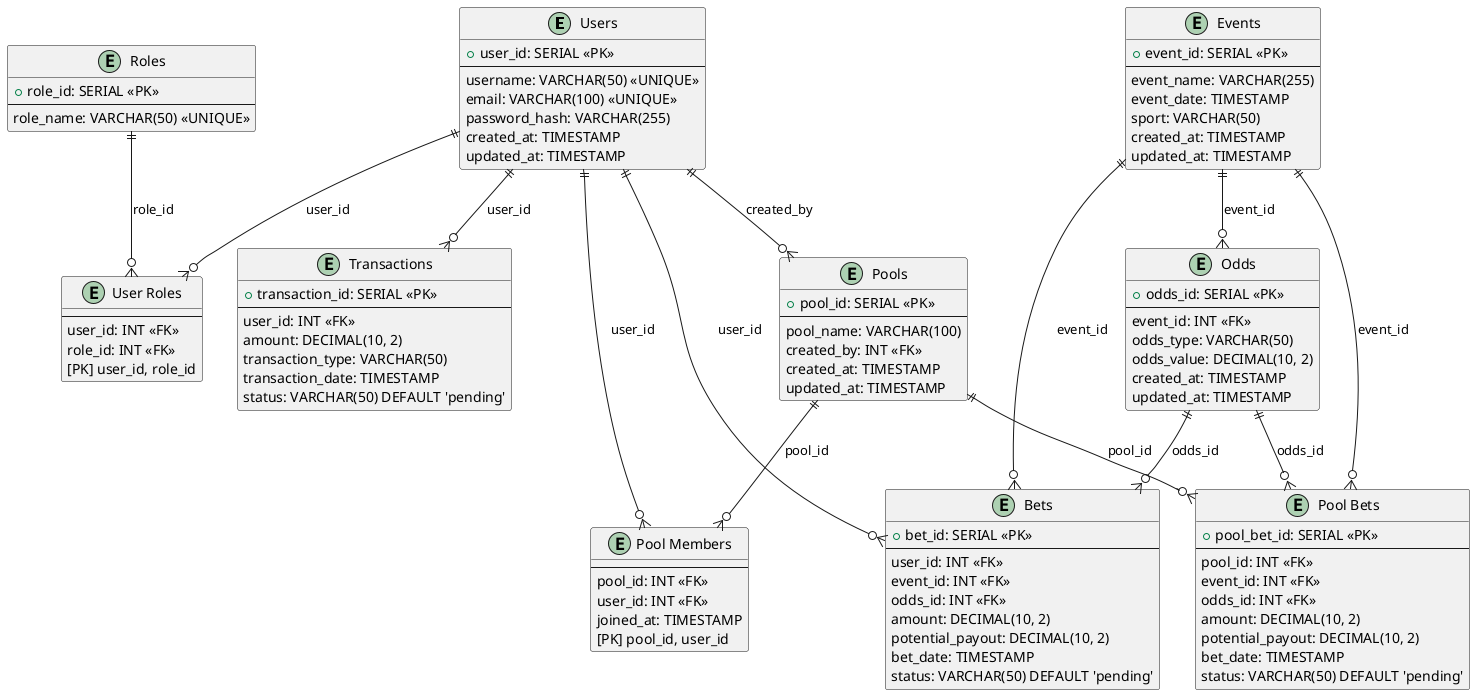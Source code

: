 @startuml

entity "Users" as users {
  + user_id: SERIAL <<PK>>
  --
  username: VARCHAR(50) <<UNIQUE>>
  email: VARCHAR(100) <<UNIQUE>>
  password_hash: VARCHAR(255)
  created_at: TIMESTAMP
  updated_at: TIMESTAMP
}

entity "Roles" as roles {
  + role_id: SERIAL <<PK>>
  --
  role_name: VARCHAR(50) <<UNIQUE>>
}

entity "User Roles" as user_roles {
  --
  user_id: INT <<FK>>
  role_id: INT <<FK>>
  [PK] user_id, role_id
}

entity "Transactions" as transactions {
  + transaction_id: SERIAL <<PK>>
  --
  user_id: INT <<FK>>
  amount: DECIMAL(10, 2)
  transaction_type: VARCHAR(50)
  transaction_date: TIMESTAMP
  status: VARCHAR(50) DEFAULT 'pending'
}

entity "Events" as events {
  + event_id: SERIAL <<PK>>
  --
  event_name: VARCHAR(255)
  event_date: TIMESTAMP
  sport: VARCHAR(50)
  created_at: TIMESTAMP
  updated_at: TIMESTAMP
}

entity "Odds" as odds {
  + odds_id: SERIAL <<PK>>
  --
  event_id: INT <<FK>>
  odds_type: VARCHAR(50)
  odds_value: DECIMAL(10, 2)
  created_at: TIMESTAMP
  updated_at: TIMESTAMP
}

entity "Bets" as bets {
  + bet_id: SERIAL <<PK>>
  --
  user_id: INT <<FK>>
  event_id: INT <<FK>>
  odds_id: INT <<FK>>
  amount: DECIMAL(10, 2)
  potential_payout: DECIMAL(10, 2)
  bet_date: TIMESTAMP
  status: VARCHAR(50) DEFAULT 'pending'
}

entity "Pools" as pools {
  + pool_id: SERIAL <<PK>>
  --
  pool_name: VARCHAR(100)
  created_by: INT <<FK>>
  created_at: TIMESTAMP
  updated_at: TIMESTAMP
}

entity "Pool Members" as pool_members {
  --
  pool_id: INT <<FK>>
  user_id: INT <<FK>>
  joined_at: TIMESTAMP
  [PK] pool_id, user_id
}

entity "Pool Bets" as pool_bets {
  + pool_bet_id: SERIAL <<PK>>
  --
  pool_id: INT <<FK>>
  event_id: INT <<FK>>
  odds_id: INT <<FK>>
  amount: DECIMAL(10, 2)
  potential_payout: DECIMAL(10, 2)
  bet_date: TIMESTAMP
  status: VARCHAR(50) DEFAULT 'pending'
}

users ||--o{ user_roles: user_id
roles ||--o{ user_roles: role_id
users ||--o{ transactions: user_id
events ||--o{ odds: event_id
users ||--o{ bets: user_id
events ||--o{ bets: event_id
odds ||--o{ bets: odds_id
users ||--o{ pools: created_by
pools ||--o{ pool_members: pool_id
users ||--o{ pool_members: user_id
pools ||--o{ pool_bets: pool_id
events ||--o{ pool_bets: event_id
odds ||--o{ pool_bets: odds_id

@enduml
